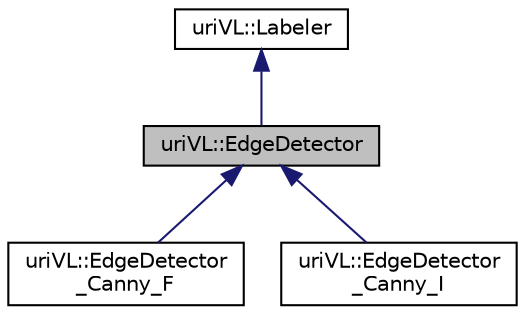 digraph "uriVL::EdgeDetector"
{
  edge [fontname="Helvetica",fontsize="10",labelfontname="Helvetica",labelfontsize="10"];
  node [fontname="Helvetica",fontsize="10",shape=record];
  Node1 [label="uriVL::EdgeDetector",height=0.2,width=0.4,color="black", fillcolor="grey75", style="filled", fontcolor="black"];
  Node2 -> Node1 [dir="back",color="midnightblue",fontsize="10",style="solid",fontname="Helvetica"];
  Node2 [label="uriVL::Labeler",height=0.2,width=0.4,color="black", fillcolor="white", style="filled",URL="$classuriVL_1_1Labeler.html",tooltip="A Labeler object assigns a label to each pixel of its input image. "];
  Node1 -> Node3 [dir="back",color="midnightblue",fontsize="10",style="solid",fontname="Helvetica"];
  Node3 [label="uriVL::EdgeDetector\l_Canny_F",height=0.2,width=0.4,color="black", fillcolor="white", style="filled",URL="$classuriVL_1_1EdgeDetector__Canny__F.html",tooltip="EdgeDetector_Canny_F class. "];
  Node1 -> Node4 [dir="back",color="midnightblue",fontsize="10",style="solid",fontname="Helvetica"];
  Node4 [label="uriVL::EdgeDetector\l_Canny_I",height=0.2,width=0.4,color="black", fillcolor="white", style="filled",URL="$classuriVL_1_1EdgeDetector__Canny__I.html",tooltip="EdgeDetector_Canny_I. "];
}
